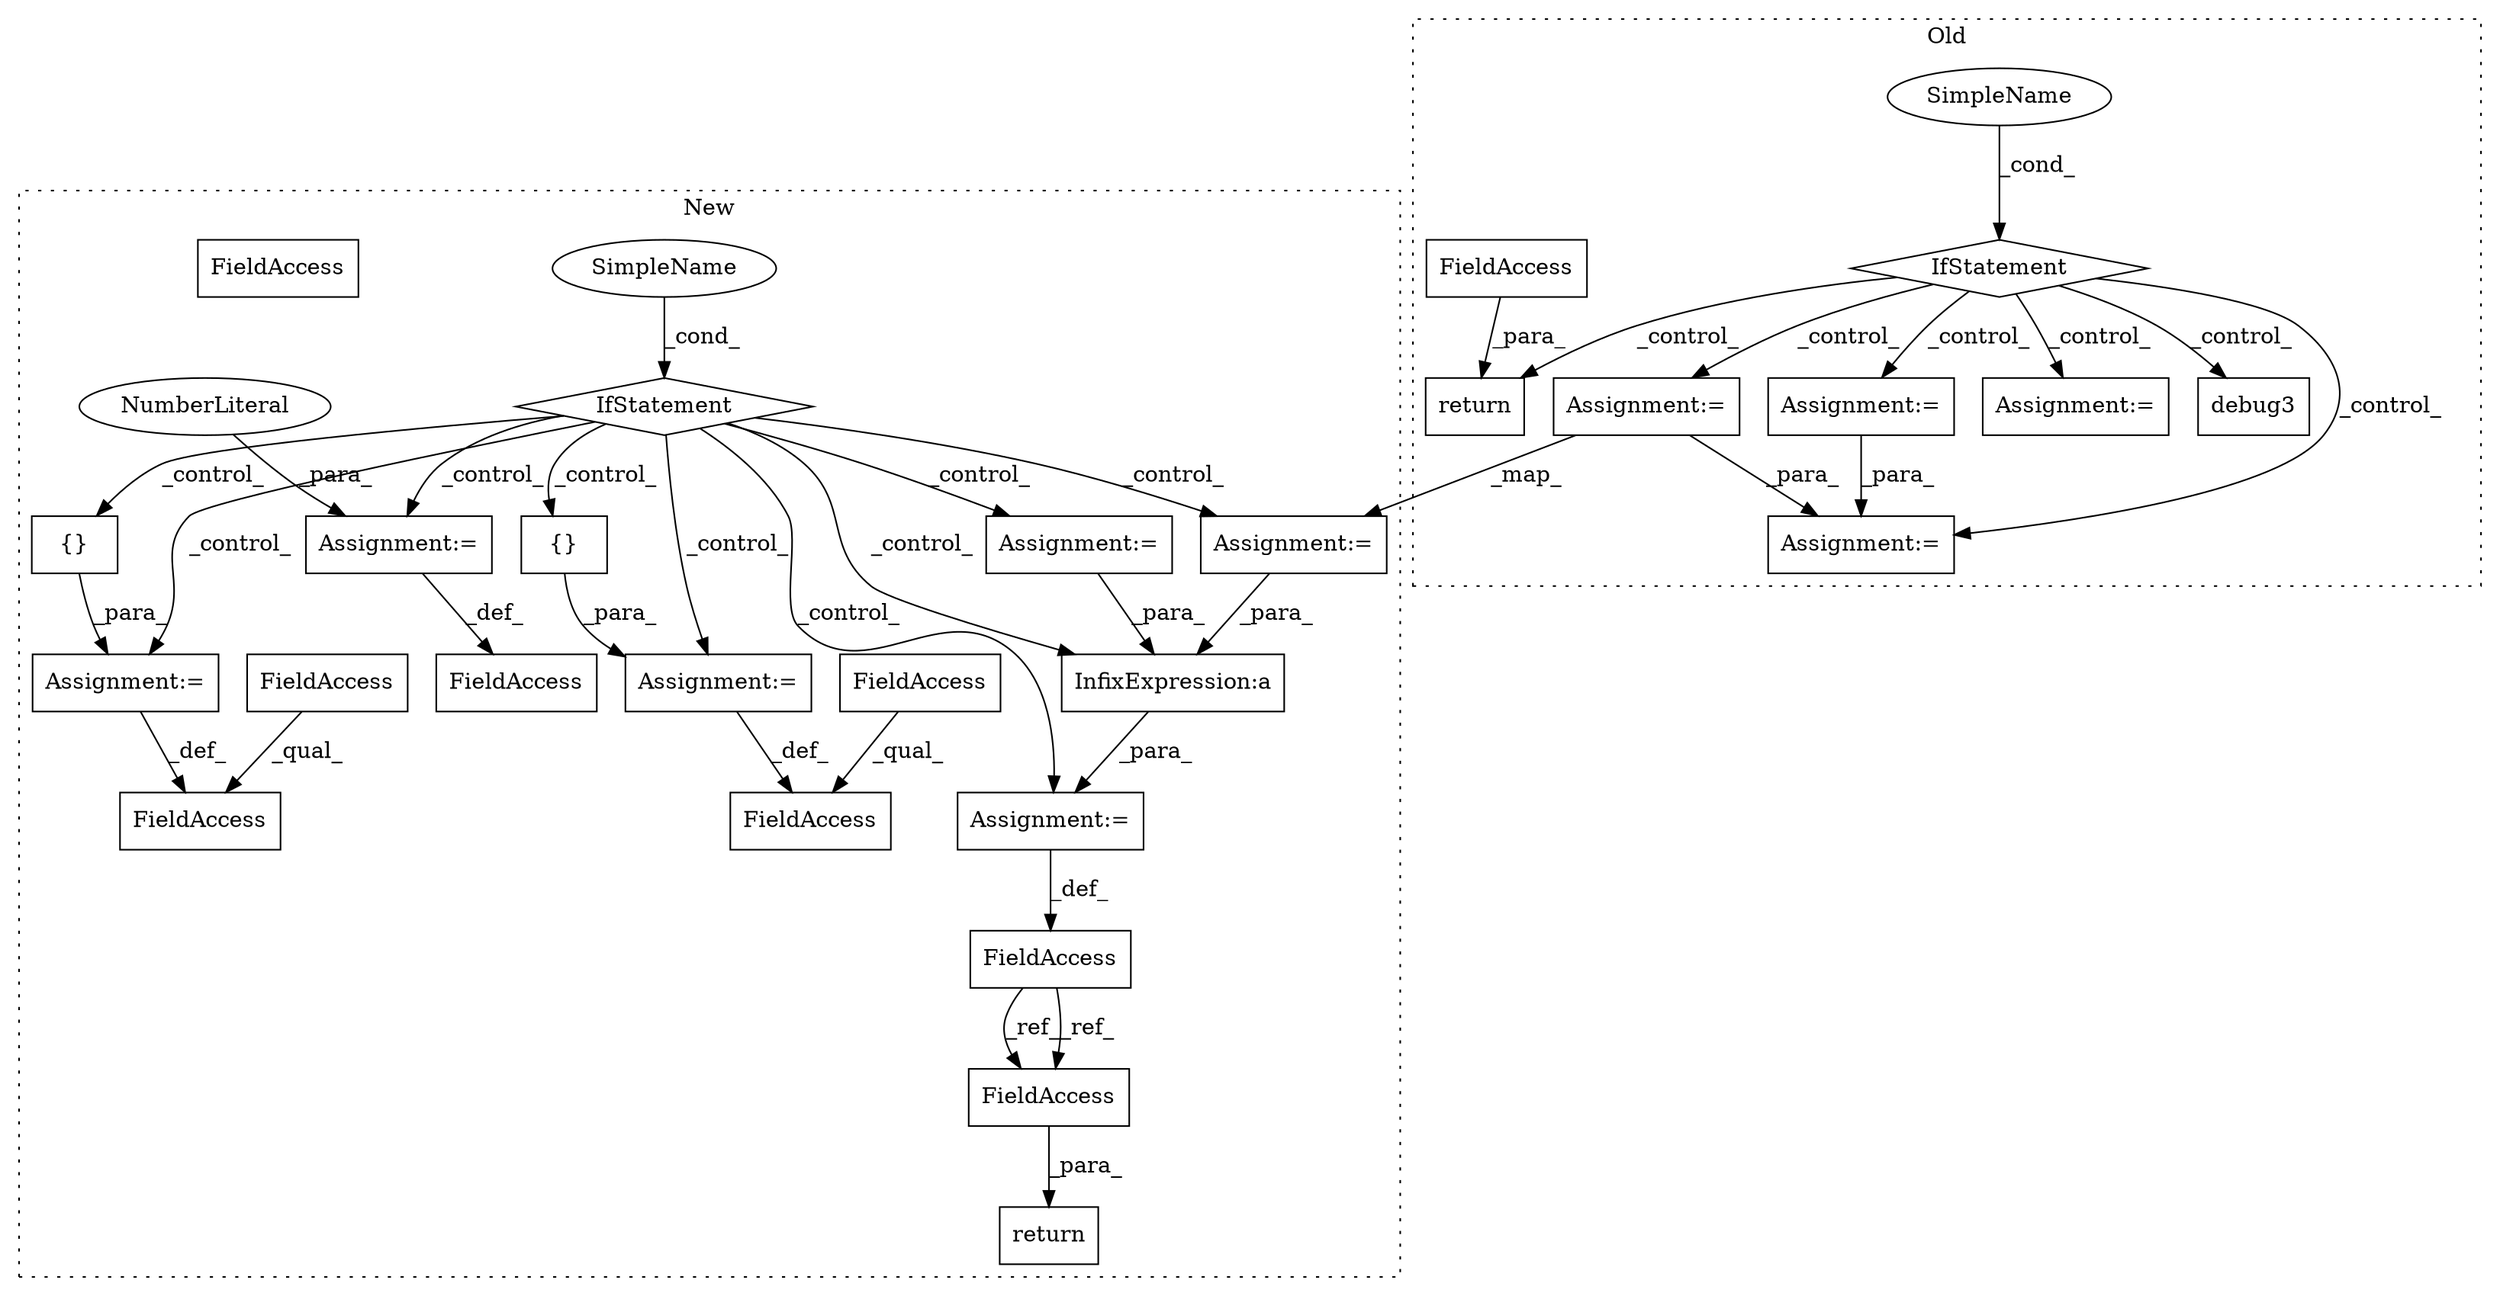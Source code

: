digraph G {
subgraph cluster0 {
1 [label="debug3" a="32" s="19784,19805" l="7,1" shape="box"];
6 [label="SimpleName" a="42" s="" l="" shape="ellipse"];
7 [label="return" a="41" s="19814" l="7" shape="box"];
10 [label="FieldAccess" a="22" s="19821" l="9" shape="box"];
13 [label="IfStatement" a="25" s="18790,18878" l="4,2" shape="diamond"];
20 [label="Assignment:=" a="7" s="19130" l="1" shape="box"];
21 [label="Assignment:=" a="7" s="19609" l="2" shape="box"];
22 [label="Assignment:=" a="7" s="18925" l="1" shape="box"];
28 [label="Assignment:=" a="7" s="19154,19260" l="61,2" shape="box"];
label = "Old";
style="dotted";
}
subgraph cluster1 {
2 [label="IfStatement" a="25" s="16082,16104" l="4,2" shape="diamond"];
3 [label="Assignment:=" a="7" s="16562" l="1" shape="box"];
4 [label="SimpleName" a="42" s="" l="" shape="ellipse"];
5 [label="Assignment:=" a="7" s="16124" l="1" shape="box"];
8 [label="FieldAccess" a="22" s="16659" l="14" shape="box"];
9 [label="FieldAccess" a="22" s="16704" l="14" shape="box"];
11 [label="FieldAccess" a="22" s="16543" l="19" shape="box"];
12 [label="FieldAccess" a="22" s="16543" l="9" shape="box"];
14 [label="InfixExpression:a" a="27" s="16489" l="3" shape="box"];
15 [label="{}" a="4" s="16627" l="2" shape="box"];
16 [label="FieldAccess" a="22" s="16590" l="19" shape="box"];
17 [label="FieldAccess" a="22" s="16590" l="9" shape="box"];
18 [label="{}" a="4" s="16580" l="2" shape="box"];
19 [label="Assignment:=" a="7" s="16258" l="1" shape="box"];
23 [label="Assignment:=" a="7" s="16609" l="1" shape="box"];
24 [label="Assignment:=" a="7" s="16533" l="1" shape="box"];
25 [label="FieldAccess" a="22" s="16520" l="13" shape="box"];
26 [label="NumberLiteral" a="34" s="16534" l="1" shape="ellipse"];
27 [label="Assignment:=" a="7" s="16673" l="1" shape="box"];
29 [label="return" a="41" s="16697" l="7" shape="box"];
30 [label="FieldAccess" a="22" s="16704" l="14" shape="box"];
label = "New";
style="dotted";
}
2 -> 24 [label="_control_"];
2 -> 15 [label="_control_"];
2 -> 14 [label="_control_"];
2 -> 19 [label="_control_"];
2 -> 3 [label="_control_"];
2 -> 5 [label="_control_"];
2 -> 18 [label="_control_"];
2 -> 23 [label="_control_"];
2 -> 27 [label="_control_"];
3 -> 11 [label="_def_"];
4 -> 2 [label="_cond_"];
5 -> 14 [label="_para_"];
6 -> 13 [label="_cond_"];
8 -> 30 [label="_ref_"];
8 -> 30 [label="_ref_"];
10 -> 7 [label="_para_"];
12 -> 11 [label="_qual_"];
13 -> 28 [label="_control_"];
13 -> 1 [label="_control_"];
13 -> 20 [label="_control_"];
13 -> 22 [label="_control_"];
13 -> 7 [label="_control_"];
13 -> 21 [label="_control_"];
14 -> 27 [label="_para_"];
15 -> 23 [label="_para_"];
17 -> 16 [label="_qual_"];
18 -> 3 [label="_para_"];
19 -> 14 [label="_para_"];
20 -> 19 [label="_map_"];
20 -> 21 [label="_para_"];
22 -> 21 [label="_para_"];
23 -> 16 [label="_def_"];
24 -> 25 [label="_def_"];
26 -> 24 [label="_para_"];
27 -> 8 [label="_def_"];
30 -> 29 [label="_para_"];
}